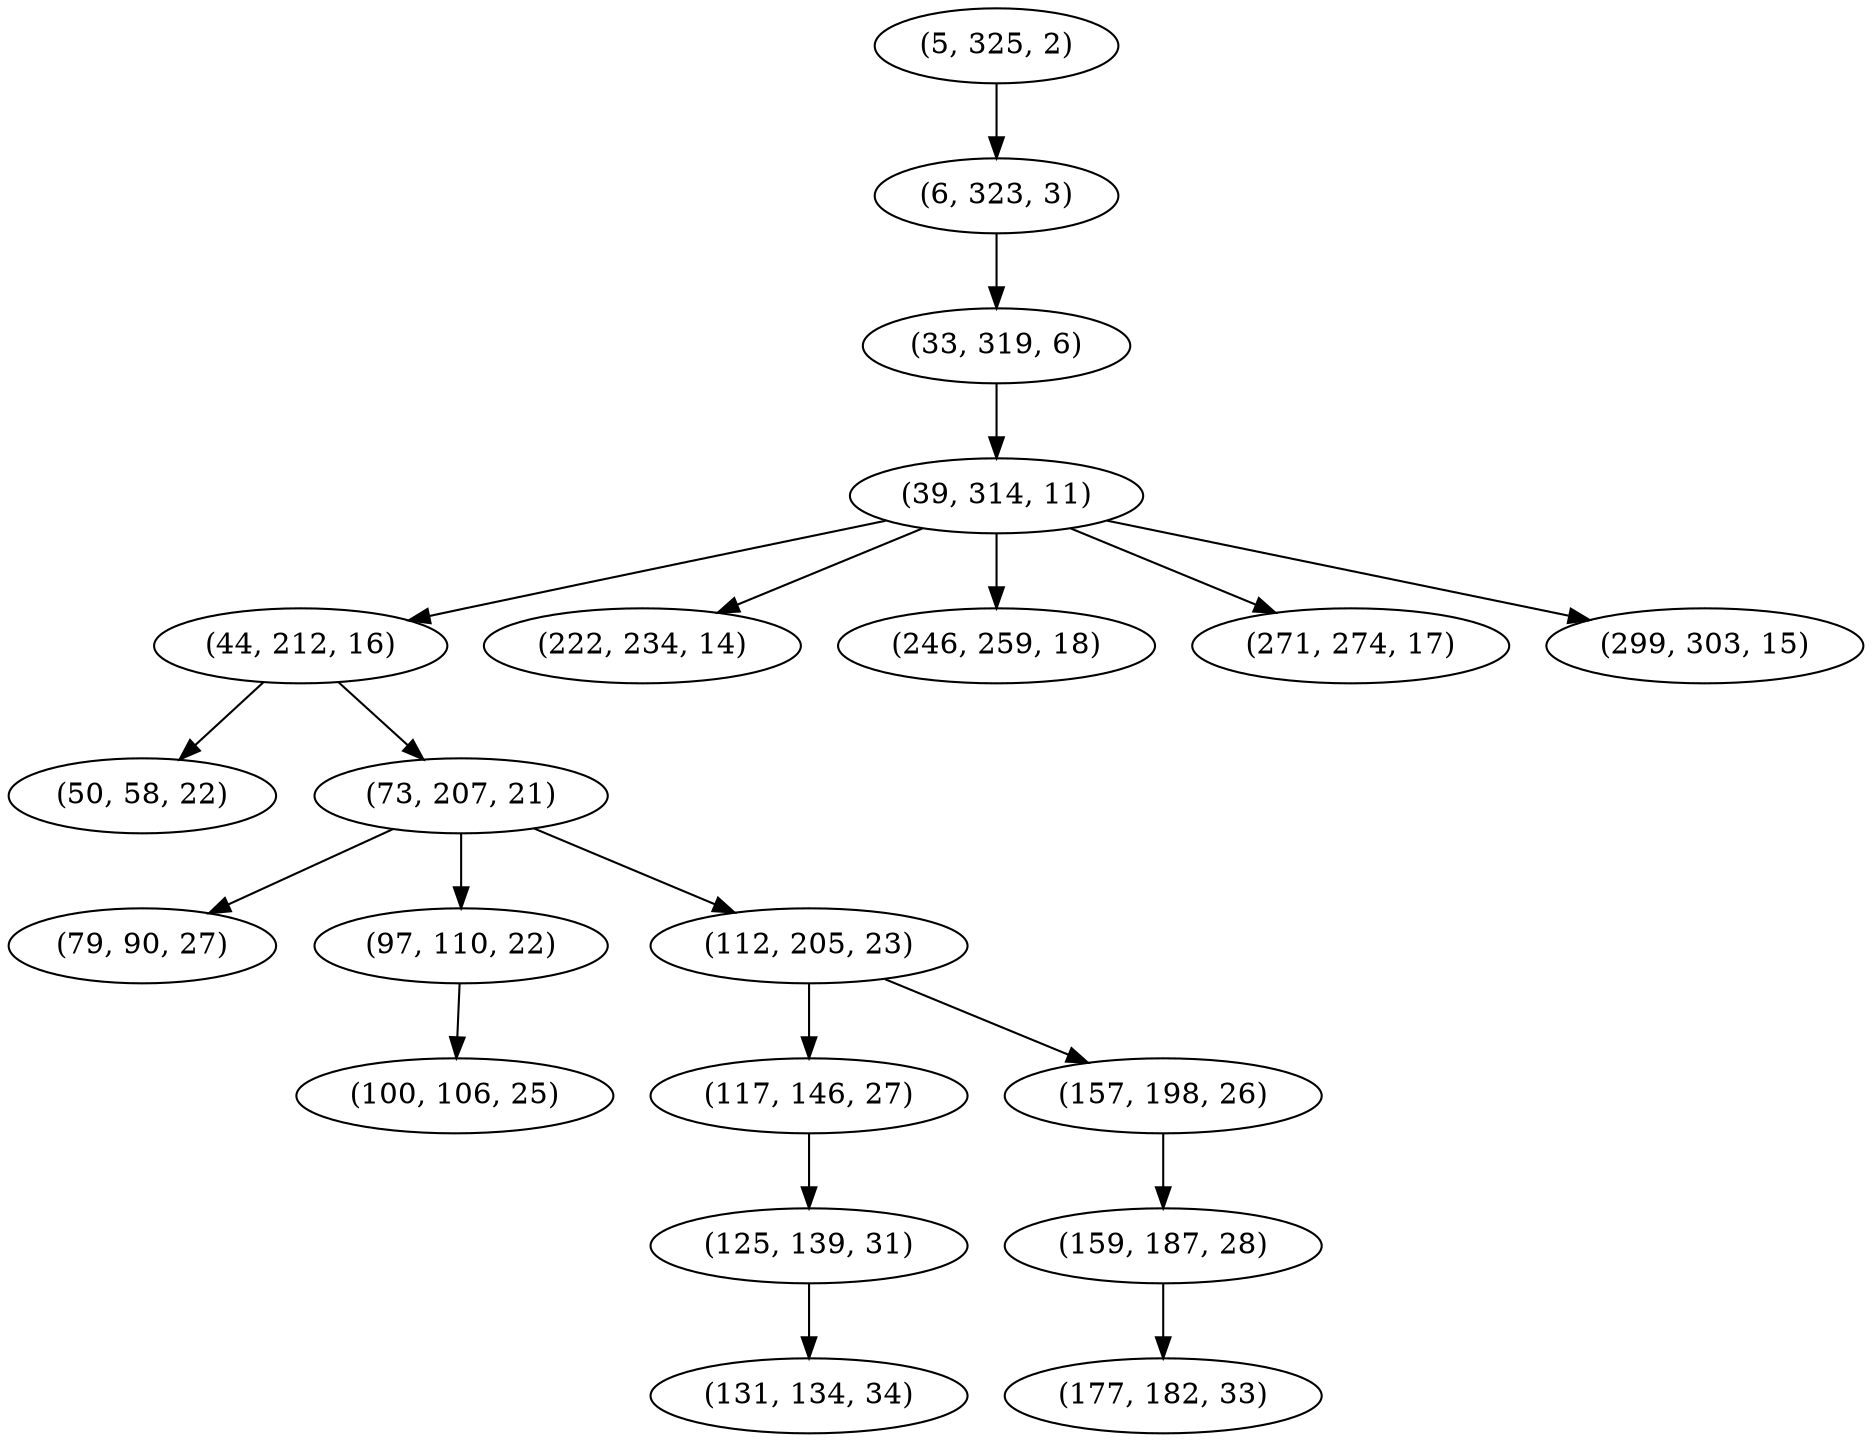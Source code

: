 digraph tree {
    "(5, 325, 2)";
    "(6, 323, 3)";
    "(33, 319, 6)";
    "(39, 314, 11)";
    "(44, 212, 16)";
    "(50, 58, 22)";
    "(73, 207, 21)";
    "(79, 90, 27)";
    "(97, 110, 22)";
    "(100, 106, 25)";
    "(112, 205, 23)";
    "(117, 146, 27)";
    "(125, 139, 31)";
    "(131, 134, 34)";
    "(157, 198, 26)";
    "(159, 187, 28)";
    "(177, 182, 33)";
    "(222, 234, 14)";
    "(246, 259, 18)";
    "(271, 274, 17)";
    "(299, 303, 15)";
    "(5, 325, 2)" -> "(6, 323, 3)";
    "(6, 323, 3)" -> "(33, 319, 6)";
    "(33, 319, 6)" -> "(39, 314, 11)";
    "(39, 314, 11)" -> "(44, 212, 16)";
    "(39, 314, 11)" -> "(222, 234, 14)";
    "(39, 314, 11)" -> "(246, 259, 18)";
    "(39, 314, 11)" -> "(271, 274, 17)";
    "(39, 314, 11)" -> "(299, 303, 15)";
    "(44, 212, 16)" -> "(50, 58, 22)";
    "(44, 212, 16)" -> "(73, 207, 21)";
    "(73, 207, 21)" -> "(79, 90, 27)";
    "(73, 207, 21)" -> "(97, 110, 22)";
    "(73, 207, 21)" -> "(112, 205, 23)";
    "(97, 110, 22)" -> "(100, 106, 25)";
    "(112, 205, 23)" -> "(117, 146, 27)";
    "(112, 205, 23)" -> "(157, 198, 26)";
    "(117, 146, 27)" -> "(125, 139, 31)";
    "(125, 139, 31)" -> "(131, 134, 34)";
    "(157, 198, 26)" -> "(159, 187, 28)";
    "(159, 187, 28)" -> "(177, 182, 33)";
}
